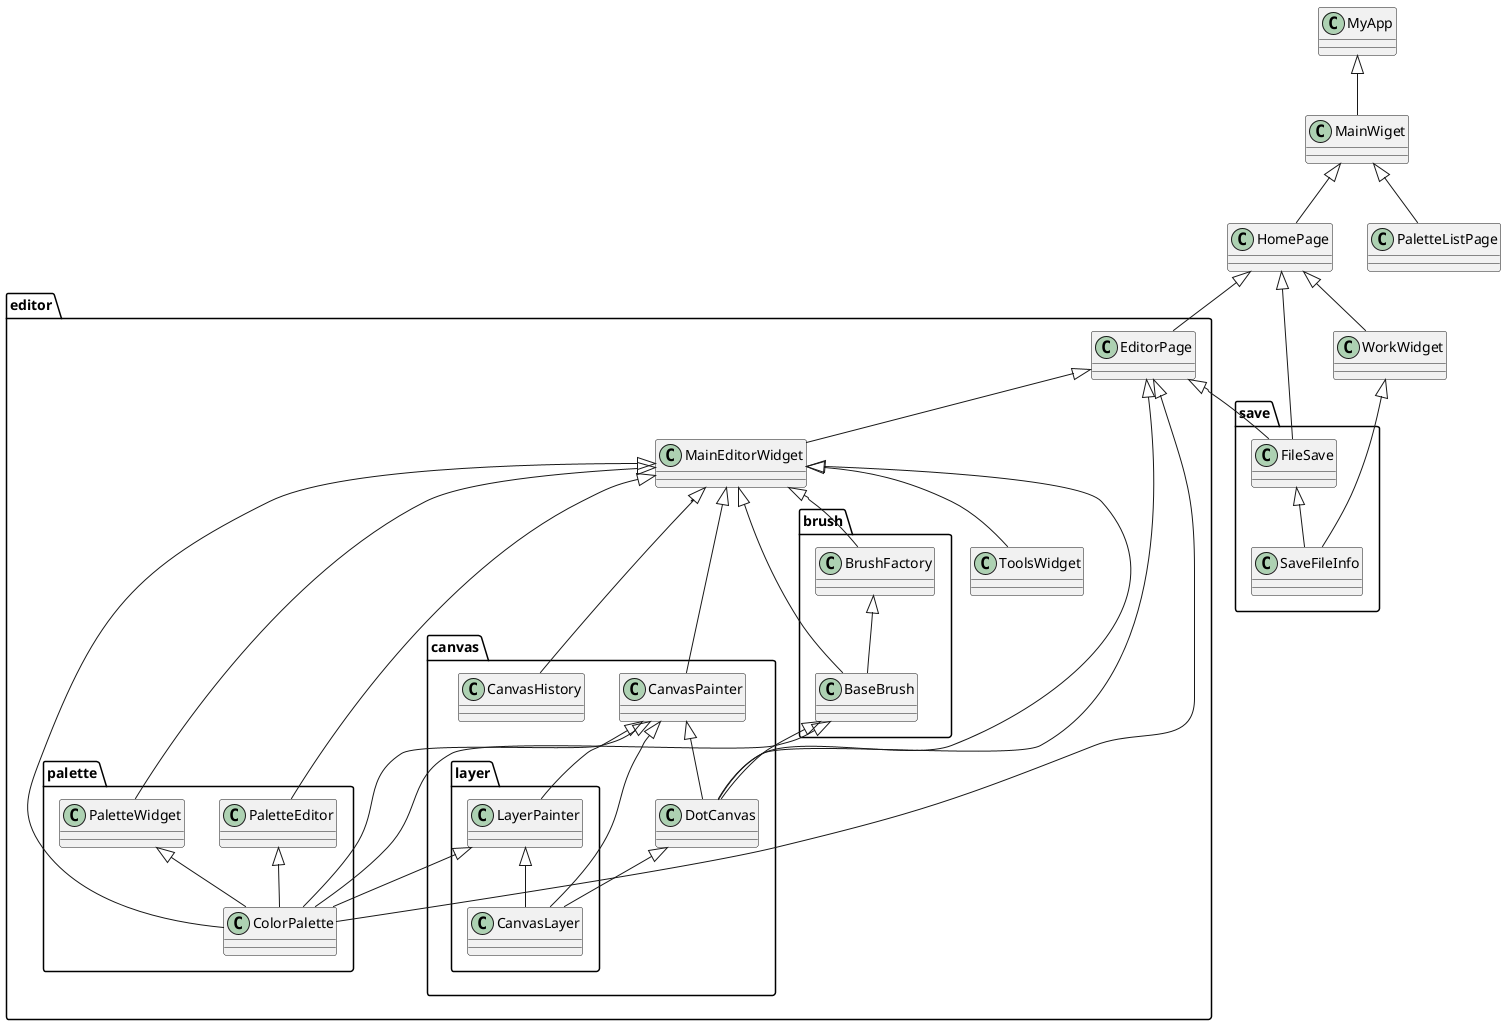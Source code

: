 @startuml



package save{
    class FileSave
    class SaveFileInfo
    FileSave <|-- SaveFileInfo
}

package editor{
    package canvas {
        class DotCanvas
        class CanvasHistory
        class CanvasPainter
        package layer{
            class LayerPainter
            class CanvasLayer
            LayerPainter <|-- CanvasLayer
        }
        CanvasPainter <|-- DotCanvas
        CanvasPainter <|-- CanvasLayer
        CanvasPainter <|-- LayerPainter
        DotCanvas <|-- CanvasLayer
    }


    package palette{
        class ColorPalette
        class PaletteWidget
        class PaletteEditor
        PaletteWidget <|-- ColorPalette
        PaletteEditor <|-- ColorPalette
    }

    package brush{
        class BaseBrush
        class BrushFactory
    }

    EditorPage <|-- DotCanvas
    EditorPage <|-- ColorPalette
    EditorPage <|-- FileSave
    EditorPage <|-- MainEditorWidget

    MainEditorWidget <|-- DotCanvas
    MainEditorWidget <|-- ColorPalette
    MainEditorWidget <|-- BaseBrush
    MainEditorWidget <|-- CanvasHistory
    MainEditorWidget <|-- ToolsWidget
    MainEditorWidget <|-- CanvasPainter
    MainEditorWidget <|-- PaletteWidget
    MainEditorWidget <|-- BrushFactory
    MainEditorWidget <|-- PaletteEditor
    CanvasPainter <|-- ColorPalette
    LayerPainter <|-- ColorPalette

    BaseBrush <|-- DotCanvas
    BaseBrush <|-- ColorPalette

    BrushFactory <|-- BaseBrush
}

MyApp <|-- MainWiget
MainWiget <|-- HomePage
MainWiget <|-- PaletteListPage
HomePage <|-- FileSave
HomePage <|-- WorkWidget
HomePage <|-- EditorPage

WorkWidget <|-- SaveFileInfo





@enduml
